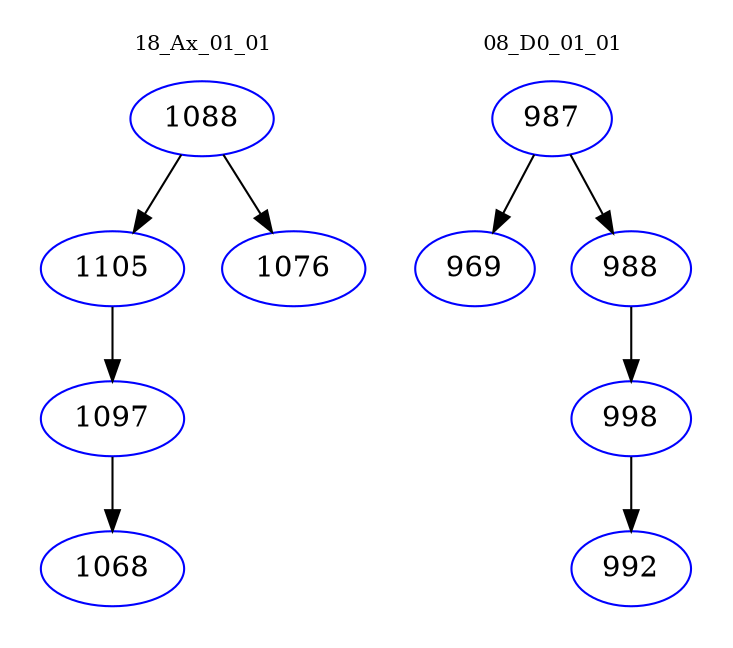 digraph{
subgraph cluster_0 {
color = white
label = "18_Ax_01_01";
fontsize=10;
T0_1088 [label="1088", color="blue"]
T0_1088 -> T0_1105 [color="black"]
T0_1105 [label="1105", color="blue"]
T0_1105 -> T0_1097 [color="black"]
T0_1097 [label="1097", color="blue"]
T0_1097 -> T0_1068 [color="black"]
T0_1068 [label="1068", color="blue"]
T0_1088 -> T0_1076 [color="black"]
T0_1076 [label="1076", color="blue"]
}
subgraph cluster_1 {
color = white
label = "08_D0_01_01";
fontsize=10;
T1_987 [label="987", color="blue"]
T1_987 -> T1_969 [color="black"]
T1_969 [label="969", color="blue"]
T1_987 -> T1_988 [color="black"]
T1_988 [label="988", color="blue"]
T1_988 -> T1_998 [color="black"]
T1_998 [label="998", color="blue"]
T1_998 -> T1_992 [color="black"]
T1_992 [label="992", color="blue"]
}
}
